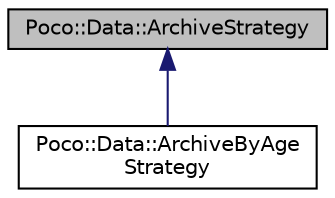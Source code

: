 digraph "Poco::Data::ArchiveStrategy"
{
 // LATEX_PDF_SIZE
  edge [fontname="Helvetica",fontsize="10",labelfontname="Helvetica",labelfontsize="10"];
  node [fontname="Helvetica",fontsize="10",shape=record];
  Node1 [label="Poco::Data::ArchiveStrategy",height=0.2,width=0.4,color="black", fillcolor="grey75", style="filled", fontcolor="black",tooltip="The ArchiveStrategy is used by SQLChannel to archive log rows."];
  Node1 -> Node2 [dir="back",color="midnightblue",fontsize="10",style="solid",fontname="Helvetica"];
  Node2 [label="Poco::Data::ArchiveByAge\lStrategy",height=0.2,width=0.4,color="black", fillcolor="white", style="filled",URL="$classPoco_1_1Data_1_1ArchiveByAgeStrategy.html",tooltip="Archives rows scheduled for archiving."];
}
